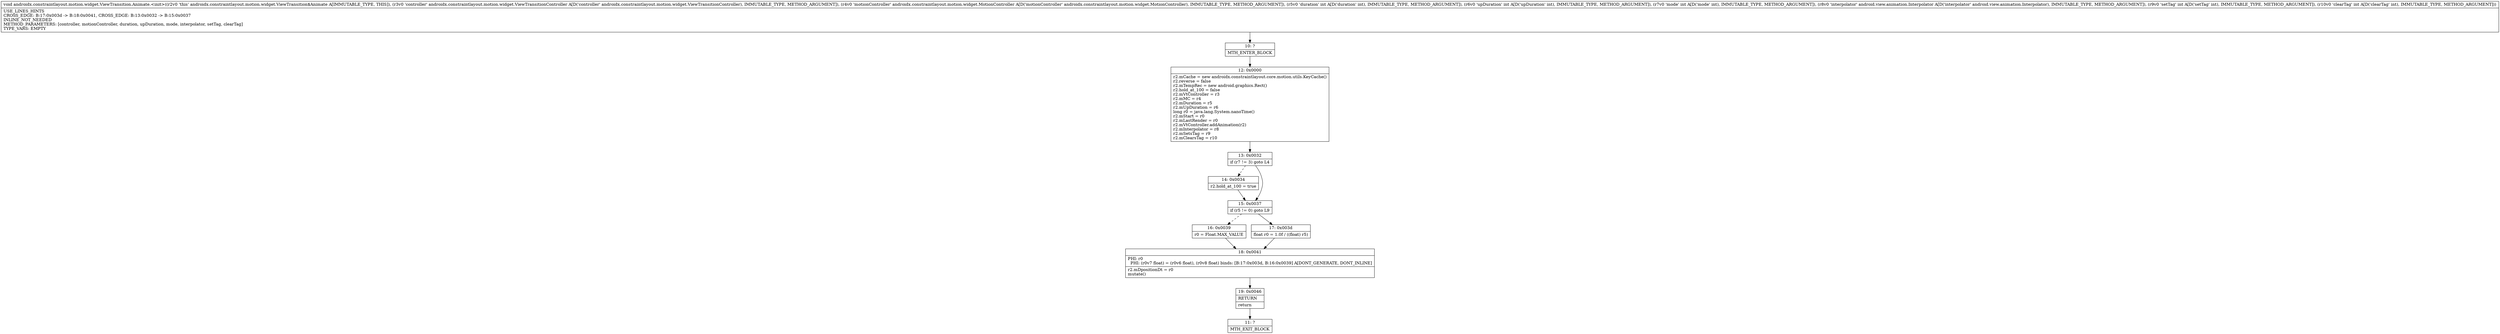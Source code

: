 digraph "CFG forandroidx.constraintlayout.motion.widget.ViewTransition.Animate.\<init\>(Landroidx\/constraintlayout\/motion\/widget\/ViewTransitionController;Landroidx\/constraintlayout\/motion\/widget\/MotionController;IIILandroid\/view\/animation\/Interpolator;II)V" {
Node_10 [shape=record,label="{10\:\ ?|MTH_ENTER_BLOCK\l}"];
Node_12 [shape=record,label="{12\:\ 0x0000|r2.mCache = new androidx.constraintlayout.core.motion.utils.KeyCache()\lr2.reverse = false\lr2.mTempRec = new android.graphics.Rect()\lr2.hold_at_100 = false\lr2.mVtController = r3\lr2.mMC = r4\lr2.mDuration = r5\lr2.mUpDuration = r6\llong r0 = java.lang.System.nanoTime()\lr2.mStart = r0\lr2.mLastRender = r0\lr2.mVtController.addAnimation(r2)\lr2.mInterpolator = r8\lr2.mSetsTag = r9\lr2.mClearsTag = r10\l}"];
Node_13 [shape=record,label="{13\:\ 0x0032|if (r7 != 3) goto L4\l}"];
Node_14 [shape=record,label="{14\:\ 0x0034|r2.hold_at_100 = true\l}"];
Node_15 [shape=record,label="{15\:\ 0x0037|if (r5 != 0) goto L9\l}"];
Node_16 [shape=record,label="{16\:\ 0x0039|r0 = Float.MAX_VALUE\l}"];
Node_18 [shape=record,label="{18\:\ 0x0041|PHI: r0 \l  PHI: (r0v7 float) = (r0v6 float), (r0v8 float) binds: [B:17:0x003d, B:16:0x0039] A[DONT_GENERATE, DONT_INLINE]\l|r2.mDpositionDt = r0\lmutate()\l}"];
Node_19 [shape=record,label="{19\:\ 0x0046|RETURN\l|return\l}"];
Node_11 [shape=record,label="{11\:\ ?|MTH_EXIT_BLOCK\l}"];
Node_17 [shape=record,label="{17\:\ 0x003d|float r0 = 1.0f \/ ((float) r5)\l}"];
MethodNode[shape=record,label="{void androidx.constraintlayout.motion.widget.ViewTransition.Animate.\<init\>((r2v0 'this' androidx.constraintlayout.motion.widget.ViewTransition$Animate A[IMMUTABLE_TYPE, THIS]), (r3v0 'controller' androidx.constraintlayout.motion.widget.ViewTransitionController A[D('controller' androidx.constraintlayout.motion.widget.ViewTransitionController), IMMUTABLE_TYPE, METHOD_ARGUMENT]), (r4v0 'motionController' androidx.constraintlayout.motion.widget.MotionController A[D('motionController' androidx.constraintlayout.motion.widget.MotionController), IMMUTABLE_TYPE, METHOD_ARGUMENT]), (r5v0 'duration' int A[D('duration' int), IMMUTABLE_TYPE, METHOD_ARGUMENT]), (r6v0 'upDuration' int A[D('upDuration' int), IMMUTABLE_TYPE, METHOD_ARGUMENT]), (r7v0 'mode' int A[D('mode' int), IMMUTABLE_TYPE, METHOD_ARGUMENT]), (r8v0 'interpolator' android.view.animation.Interpolator A[D('interpolator' android.view.animation.Interpolator), IMMUTABLE_TYPE, METHOD_ARGUMENT]), (r9v0 'setTag' int A[D('setTag' int), IMMUTABLE_TYPE, METHOD_ARGUMENT]), (r10v0 'clearTag' int A[D('clearTag' int), IMMUTABLE_TYPE, METHOD_ARGUMENT]))  | USE_LINES_HINTS\lCROSS_EDGE: B:17:0x003d \-\> B:18:0x0041, CROSS_EDGE: B:13:0x0032 \-\> B:15:0x0037\lINLINE_NOT_NEEDED\lMETHOD_PARAMETERS: [controller, motionController, duration, upDuration, mode, interpolator, setTag, clearTag]\lTYPE_VARS: EMPTY\l}"];
MethodNode -> Node_10;Node_10 -> Node_12;
Node_12 -> Node_13;
Node_13 -> Node_14[style=dashed];
Node_13 -> Node_15;
Node_14 -> Node_15;
Node_15 -> Node_16[style=dashed];
Node_15 -> Node_17;
Node_16 -> Node_18;
Node_18 -> Node_19;
Node_19 -> Node_11;
Node_17 -> Node_18;
}

